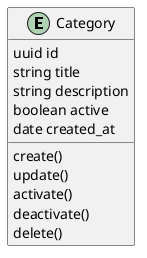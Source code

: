 @startuml CategoryEntity

entity Category

Category : uuid id
Category : string title
Category : string description
Category : boolean active
Category : date created_at

Category : create()
Category : update()
Category : activate()
Category : deactivate()
Category : delete()

@enduml